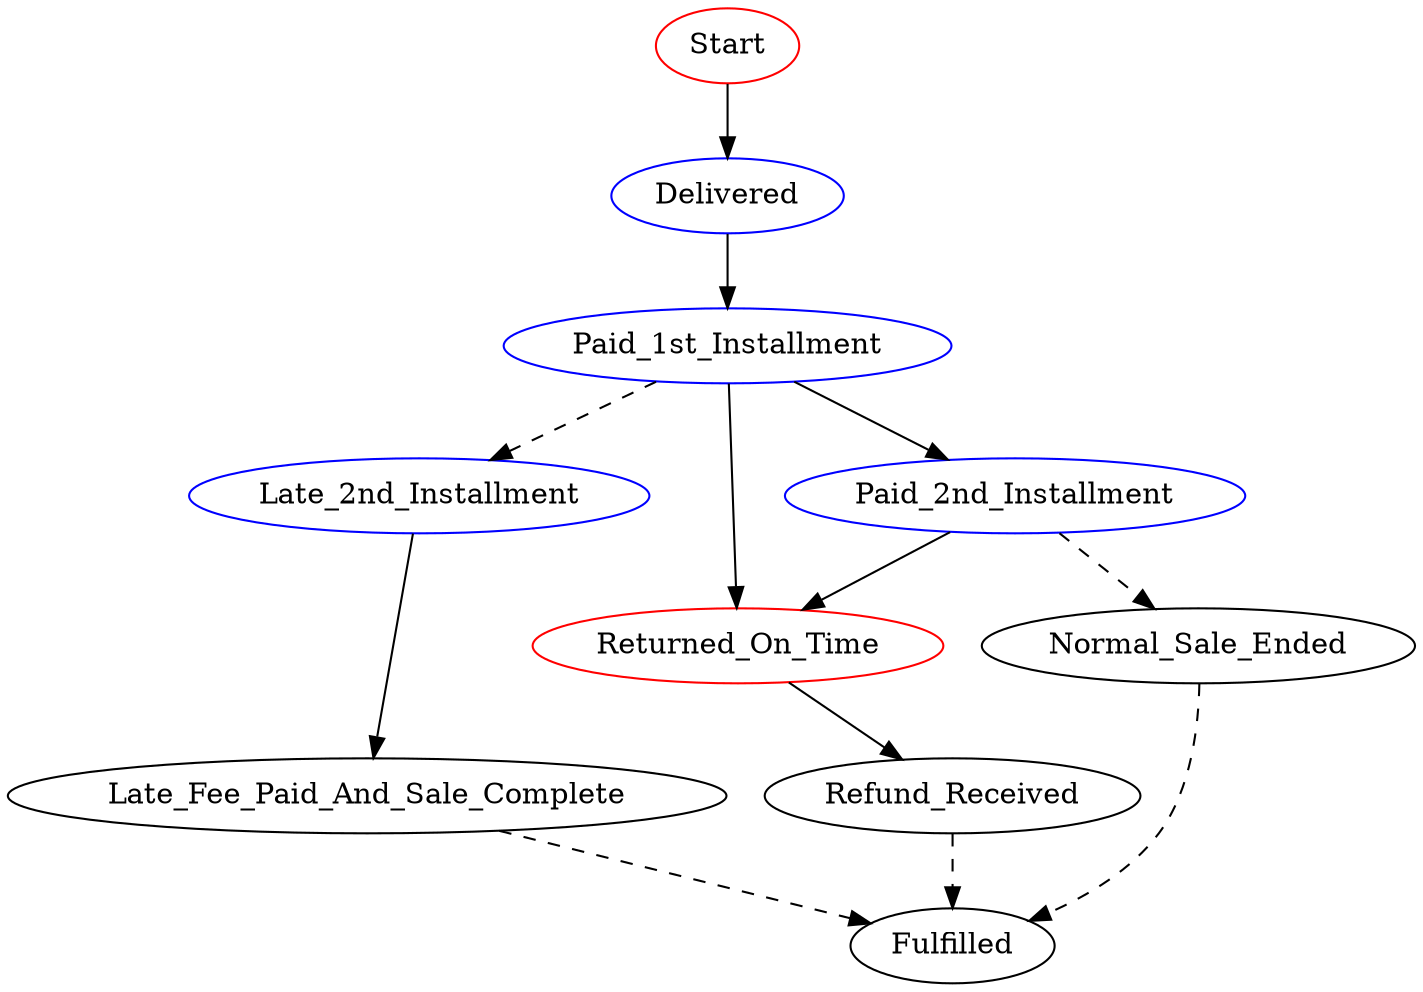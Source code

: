 // THIS IS A GENERATED FILE. DO NOT EDIT.

digraph Two_part_sale_Hvitved_Laser_Printer {
	Start[label=Start,color=Red];
	Delivered[label=Delivered,color=Blue];
	Paid_1st_Installment[label=Paid_1st_Installment,color=Blue];
	Late_2nd_Installment[label=Late_2nd_Installment,color=Blue];
	Paid_2nd_Installment[label=Paid_2nd_Installment,color=Blue];
	Returned_On_Time[label=Returned_On_Time,color=Red];
	Late_Fee_Paid_And_Sale_Complete[label=Late_Fee_Paid_And_Sale_Complete];
	Normal_Sale_Ended[label=Normal_Sale_Ended];
	Refund_Received[label=Refund_Received];
	Start -> Delivered;
	Delivered -> Paid_1st_Installment;
	Paid_1st_Installment -> Paid_2nd_Installment;
	Paid_1st_Installment -> Returned_On_Time;
	Paid_1st_Installment -> Late_2nd_Installment [style=dashed];
	Late_2nd_Installment -> Late_Fee_Paid_And_Sale_Complete;
	Paid_2nd_Installment -> Returned_On_Time;
	Paid_2nd_Installment -> Normal_Sale_Ended [style=dashed];
	Returned_On_Time -> Refund_Received;
	Late_Fee_Paid_And_Sale_Complete -> Fulfilled [style=dashed];
	Normal_Sale_Ended -> Fulfilled [style=dashed];
	Refund_Received -> Fulfilled [style=dashed];
}